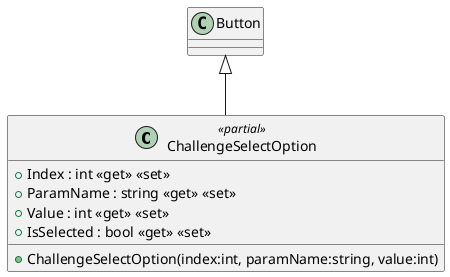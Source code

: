 @startuml
class ChallengeSelectOption <<partial>> {
    + Index : int <<get>> <<set>>
    + ParamName : string <<get>> <<set>>
    + Value : int <<get>> <<set>>
    + IsSelected : bool <<get>> <<set>>
    + ChallengeSelectOption(index:int, paramName:string, value:int)
}
Button <|-- ChallengeSelectOption
@enduml
